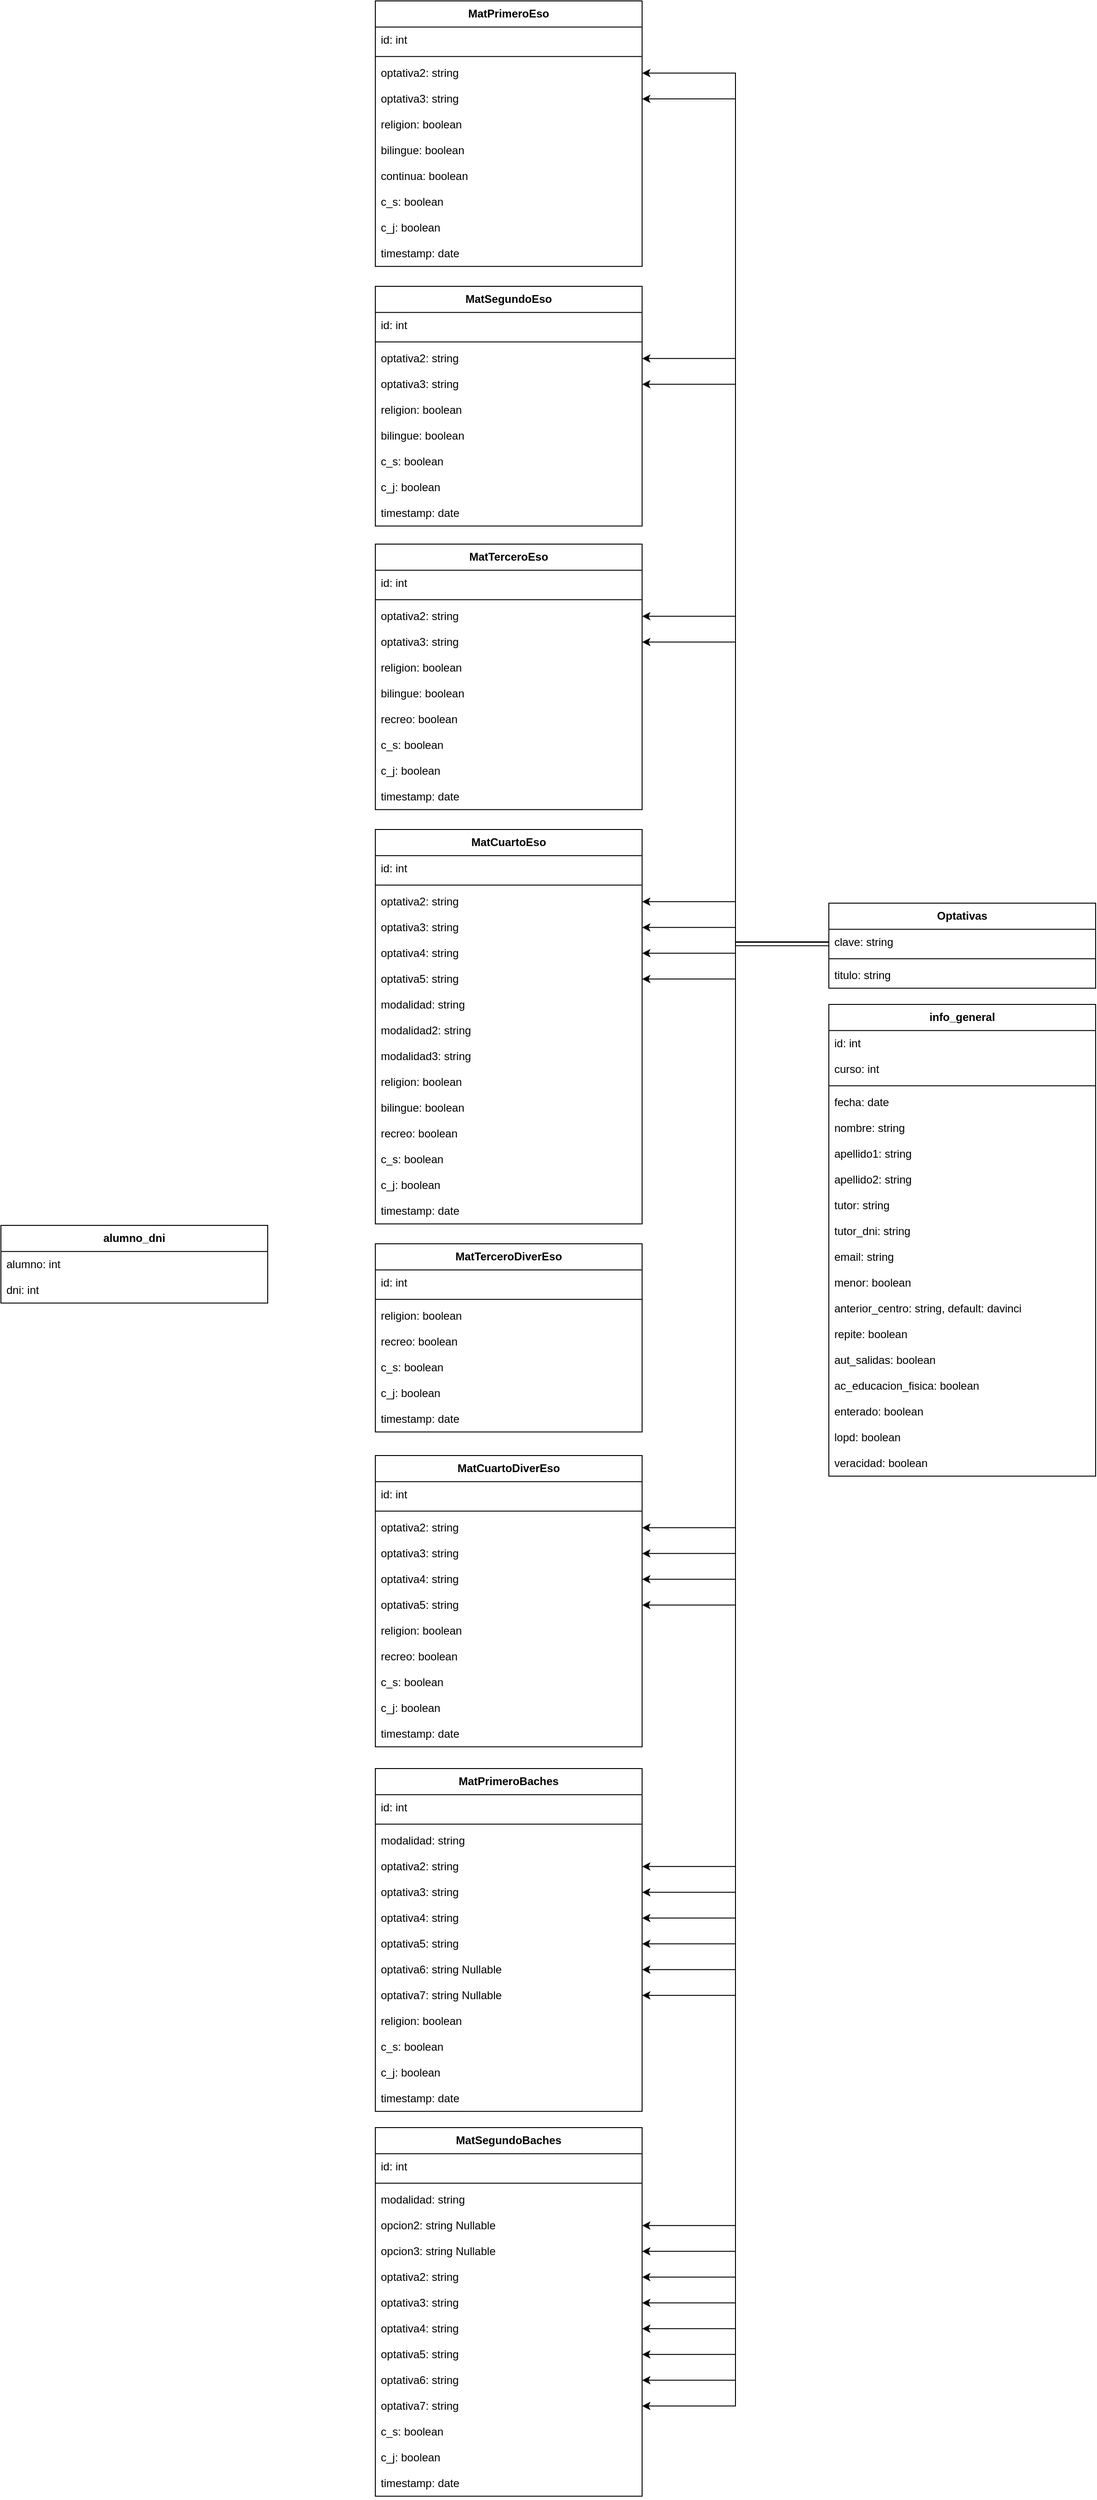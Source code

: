 <mxfile version="24.7.13">
  <diagram name="Página-1" id="L9Hy-lPy9pak_FFDsu_S">
    <mxGraphModel dx="2874" dy="2987" grid="1" gridSize="10" guides="1" tooltips="1" connect="1" arrows="1" fold="1" page="1" pageScale="1" pageWidth="1169" pageHeight="1654" math="0" shadow="0">
      <root>
        <mxCell id="0" />
        <mxCell id="1" parent="0" />
        <mxCell id="2" value="info_general" style="swimlane;fontStyle=1;align=center;verticalAlign=top;childLayout=stackLayout;horizontal=1;startSize=28.4;horizontalStack=0;resizeParent=1;resizeParentMax=0;resizeLast=0;collapsible=0;marginBottom=0;" parent="1" vertex="1">
          <mxGeometry x="660" y="-420" width="290" height="512.4" as="geometry" />
        </mxCell>
        <mxCell id="3" value="id: int" style="text;strokeColor=none;fillColor=none;align=left;verticalAlign=top;spacingLeft=4;spacingRight=4;overflow=hidden;rotatable=0;points=[[0,0.5],[1,0.5]];portConstraint=eastwest;" parent="2" vertex="1">
          <mxGeometry y="28.4" width="290" height="28" as="geometry" />
        </mxCell>
        <mxCell id="ihUTTsUJjHFT3oGh5B51-11" value="curso: int" style="text;strokeColor=none;fillColor=none;align=left;verticalAlign=top;spacingLeft=4;spacingRight=4;overflow=hidden;rotatable=0;points=[[0,0.5],[1,0.5]];portConstraint=eastwest;" parent="2" vertex="1">
          <mxGeometry y="56.4" width="290" height="28" as="geometry" />
        </mxCell>
        <mxCell id="6" style="line;strokeWidth=1;fillColor=none;align=left;verticalAlign=middle;spacingTop=-1;spacingLeft=3;spacingRight=3;rotatable=0;labelPosition=right;points=[];portConstraint=eastwest;strokeColor=inherit;" parent="2" vertex="1">
          <mxGeometry y="84.4" width="290" height="8" as="geometry" />
        </mxCell>
        <mxCell id="9g7cVZ0VHfX_j7mP5TAX-44" value="fecha: date" style="text;strokeColor=none;fillColor=none;align=left;verticalAlign=top;spacingLeft=4;spacingRight=4;overflow=hidden;rotatable=0;points=[[0,0.5],[1,0.5]];portConstraint=eastwest;" parent="2" vertex="1">
          <mxGeometry y="92.4" width="290" height="28" as="geometry" />
        </mxCell>
        <mxCell id="ihUTTsUJjHFT3oGh5B51-8" value="nombre: string" style="text;strokeColor=none;fillColor=none;align=left;verticalAlign=top;spacingLeft=4;spacingRight=4;overflow=hidden;rotatable=0;points=[[0,0.5],[1,0.5]];portConstraint=eastwest;" parent="2" vertex="1">
          <mxGeometry y="120.4" width="290" height="28" as="geometry" />
        </mxCell>
        <mxCell id="4" value="apellido1: string" style="text;strokeColor=none;fillColor=none;align=left;verticalAlign=top;spacingLeft=4;spacingRight=4;overflow=hidden;rotatable=0;points=[[0,0.5],[1,0.5]];portConstraint=eastwest;" parent="2" vertex="1">
          <mxGeometry y="148.4" width="290" height="28" as="geometry" />
        </mxCell>
        <mxCell id="ihUTTsUJjHFT3oGh5B51-9" value="apellido2: string" style="text;strokeColor=none;fillColor=none;align=left;verticalAlign=top;spacingLeft=4;spacingRight=4;overflow=hidden;rotatable=0;points=[[0,0.5],[1,0.5]];portConstraint=eastwest;" parent="2" vertex="1">
          <mxGeometry y="176.4" width="290" height="28" as="geometry" />
        </mxCell>
        <mxCell id="ihUTTsUJjHFT3oGh5B51-10" value="tutor: string" style="text;strokeColor=none;fillColor=none;align=left;verticalAlign=top;spacingLeft=4;spacingRight=4;overflow=hidden;rotatable=0;points=[[0,0.5],[1,0.5]];portConstraint=eastwest;" parent="2" vertex="1">
          <mxGeometry y="204.4" width="290" height="28" as="geometry" />
        </mxCell>
        <mxCell id="9g7cVZ0VHfX_j7mP5TAX-9" value="tutor_dni: string" style="text;strokeColor=none;fillColor=none;align=left;verticalAlign=top;spacingLeft=4;spacingRight=4;overflow=hidden;rotatable=0;points=[[0,0.5],[1,0.5]];portConstraint=eastwest;" parent="2" vertex="1">
          <mxGeometry y="232.4" width="290" height="28" as="geometry" />
        </mxCell>
        <mxCell id="5" value="email: string" style="text;strokeColor=none;fillColor=none;align=left;verticalAlign=top;spacingLeft=4;spacingRight=4;overflow=hidden;rotatable=0;points=[[0,0.5],[1,0.5]];portConstraint=eastwest;" parent="2" vertex="1">
          <mxGeometry y="260.4" width="290" height="28" as="geometry" />
        </mxCell>
        <mxCell id="ihUTTsUJjHFT3oGh5B51-25" value="menor: boolean" style="text;strokeColor=none;fillColor=none;align=left;verticalAlign=top;spacingLeft=4;spacingRight=4;overflow=hidden;rotatable=0;points=[[0,0.5],[1,0.5]];portConstraint=eastwest;" parent="2" vertex="1">
          <mxGeometry y="288.4" width="290" height="28" as="geometry" />
        </mxCell>
        <mxCell id="ihUTTsUJjHFT3oGh5B51-26" value="anterior_centro: string, default: davinci" style="text;strokeColor=none;fillColor=none;align=left;verticalAlign=top;spacingLeft=4;spacingRight=4;overflow=hidden;rotatable=0;points=[[0,0.5],[1,0.5]];portConstraint=eastwest;" parent="2" vertex="1">
          <mxGeometry y="316.4" width="290" height="28" as="geometry" />
        </mxCell>
        <mxCell id="ihUTTsUJjHFT3oGh5B51-28" value="repite: boolean" style="text;strokeColor=none;fillColor=none;align=left;verticalAlign=top;spacingLeft=4;spacingRight=4;overflow=hidden;rotatable=0;points=[[0,0.5],[1,0.5]];portConstraint=eastwest;" parent="2" vertex="1">
          <mxGeometry y="344.4" width="290" height="28" as="geometry" />
        </mxCell>
        <mxCell id="ihUTTsUJjHFT3oGh5B51-29" value="aut_salidas: boolean" style="text;strokeColor=none;fillColor=none;align=left;verticalAlign=top;spacingLeft=4;spacingRight=4;overflow=hidden;rotatable=0;points=[[0,0.5],[1,0.5]];portConstraint=eastwest;" parent="2" vertex="1">
          <mxGeometry y="372.4" width="290" height="28" as="geometry" />
        </mxCell>
        <mxCell id="ihUTTsUJjHFT3oGh5B51-31" value="ac_educacion_fisica: boolean" style="text;strokeColor=none;fillColor=none;align=left;verticalAlign=top;spacingLeft=4;spacingRight=4;overflow=hidden;rotatable=0;points=[[0,0.5],[1,0.5]];portConstraint=eastwest;" parent="2" vertex="1">
          <mxGeometry y="400.4" width="290" height="28" as="geometry" />
        </mxCell>
        <mxCell id="ihUTTsUJjHFT3oGh5B51-33" value="enterado: boolean" style="text;strokeColor=none;fillColor=none;align=left;verticalAlign=top;spacingLeft=4;spacingRight=4;overflow=hidden;rotatable=0;points=[[0,0.5],[1,0.5]];portConstraint=eastwest;" parent="2" vertex="1">
          <mxGeometry y="428.4" width="290" height="28" as="geometry" />
        </mxCell>
        <mxCell id="ihUTTsUJjHFT3oGh5B51-34" value="lopd: boolean" style="text;strokeColor=none;fillColor=none;align=left;verticalAlign=top;spacingLeft=4;spacingRight=4;overflow=hidden;rotatable=0;points=[[0,0.5],[1,0.5]];portConstraint=eastwest;" parent="2" vertex="1">
          <mxGeometry y="456.4" width="290" height="28" as="geometry" />
        </mxCell>
        <mxCell id="ihUTTsUJjHFT3oGh5B51-35" value="veracidad: boolean" style="text;strokeColor=none;fillColor=none;align=left;verticalAlign=top;spacingLeft=4;spacingRight=4;overflow=hidden;rotatable=0;points=[[0,0.5],[1,0.5]];portConstraint=eastwest;" parent="2" vertex="1">
          <mxGeometry y="484.4" width="290" height="28" as="geometry" />
        </mxCell>
        <mxCell id="9g7cVZ0VHfX_j7mP5TAX-10" value="alumno_dni" style="swimlane;fontStyle=1;align=center;verticalAlign=top;childLayout=stackLayout;horizontal=1;startSize=28.4;horizontalStack=0;resizeParent=1;resizeParentMax=0;resizeLast=0;collapsible=0;marginBottom=0;" parent="1" vertex="1">
          <mxGeometry x="-240" y="-180" width="290" height="84.4" as="geometry" />
        </mxCell>
        <mxCell id="9g7cVZ0VHfX_j7mP5TAX-11" value="alumno: int" style="text;strokeColor=none;fillColor=none;align=left;verticalAlign=top;spacingLeft=4;spacingRight=4;overflow=hidden;rotatable=0;points=[[0,0.5],[1,0.5]];portConstraint=eastwest;" parent="9g7cVZ0VHfX_j7mP5TAX-10" vertex="1">
          <mxGeometry y="28.4" width="290" height="28" as="geometry" />
        </mxCell>
        <mxCell id="9g7cVZ0VHfX_j7mP5TAX-19" value="dni: int" style="text;strokeColor=none;fillColor=none;align=left;verticalAlign=top;spacingLeft=4;spacingRight=4;overflow=hidden;rotatable=0;points=[[0,0.5],[1,0.5]];portConstraint=eastwest;" parent="9g7cVZ0VHfX_j7mP5TAX-10" vertex="1">
          <mxGeometry y="56.4" width="290" height="28" as="geometry" />
        </mxCell>
        <mxCell id="Xvr4eI9A8dv0GmNou7Lo-138" style="edgeStyle=orthogonalEdgeStyle;rounded=0;orthogonalLoop=1;jettySize=auto;html=1;exitX=0;exitY=0.5;exitDx=0;exitDy=0;" edge="1" parent="1" source="9g7cVZ0VHfX_j7mP5TAX-26" target="Xvr4eI9A8dv0GmNou7Lo-94">
          <mxGeometry relative="1" as="geometry" />
        </mxCell>
        <mxCell id="9g7cVZ0VHfX_j7mP5TAX-26" value="Optativas" style="swimlane;fontStyle=1;align=center;verticalAlign=top;childLayout=stackLayout;horizontal=1;startSize=28.4;horizontalStack=0;resizeParent=1;resizeParentMax=0;resizeLast=0;collapsible=0;marginBottom=0;" parent="1" vertex="1">
          <mxGeometry x="660" y="-530" width="290" height="92.4" as="geometry" />
        </mxCell>
        <mxCell id="9g7cVZ0VHfX_j7mP5TAX-28" value="clave: string" style="text;strokeColor=none;fillColor=none;align=left;verticalAlign=top;spacingLeft=4;spacingRight=4;overflow=hidden;rotatable=0;points=[[0,0.5],[1,0.5]];portConstraint=eastwest;" parent="9g7cVZ0VHfX_j7mP5TAX-26" vertex="1">
          <mxGeometry y="28.4" width="290" height="28" as="geometry" />
        </mxCell>
        <mxCell id="9g7cVZ0VHfX_j7mP5TAX-29" style="line;strokeWidth=1;fillColor=none;align=left;verticalAlign=middle;spacingTop=-1;spacingLeft=3;spacingRight=3;rotatable=0;labelPosition=right;points=[];portConstraint=eastwest;strokeColor=inherit;" parent="9g7cVZ0VHfX_j7mP5TAX-26" vertex="1">
          <mxGeometry y="56.4" width="290" height="8" as="geometry" />
        </mxCell>
        <mxCell id="9g7cVZ0VHfX_j7mP5TAX-34" value="titulo: string" style="text;strokeColor=none;fillColor=none;align=left;verticalAlign=top;spacingLeft=4;spacingRight=4;overflow=hidden;rotatable=0;points=[[0,0.5],[1,0.5]];portConstraint=eastwest;" parent="9g7cVZ0VHfX_j7mP5TAX-26" vertex="1">
          <mxGeometry y="64.4" width="290" height="28" as="geometry" />
        </mxCell>
        <mxCell id="Xvr4eI9A8dv0GmNou7Lo-105" value="" style="group" vertex="1" connectable="0" parent="1">
          <mxGeometry x="167" y="-1510" width="290" height="2710.4" as="geometry" />
        </mxCell>
        <mxCell id="ihUTTsUJjHFT3oGh5B51-47" value="MatPrimeroEso" style="swimlane;fontStyle=1;align=center;verticalAlign=top;childLayout=stackLayout;horizontal=1;startSize=28.4;horizontalStack=0;resizeParent=1;resizeParentMax=0;resizeLast=0;collapsible=0;marginBottom=0;" parent="Xvr4eI9A8dv0GmNou7Lo-105" vertex="1">
          <mxGeometry width="290" height="288.4" as="geometry" />
        </mxCell>
        <mxCell id="9g7cVZ0VHfX_j7mP5TAX-40" value="id: int" style="text;strokeColor=none;fillColor=none;align=left;verticalAlign=top;spacingLeft=4;spacingRight=4;overflow=hidden;rotatable=0;points=[[0,0.5],[1,0.5]];portConstraint=eastwest;" parent="ihUTTsUJjHFT3oGh5B51-47" vertex="1">
          <mxGeometry y="28.4" width="290" height="28" as="geometry" />
        </mxCell>
        <mxCell id="ihUTTsUJjHFT3oGh5B51-49" style="line;strokeWidth=1;fillColor=none;align=left;verticalAlign=middle;spacingTop=-1;spacingLeft=3;spacingRight=3;rotatable=0;labelPosition=right;points=[];portConstraint=eastwest;strokeColor=inherit;" parent="ihUTTsUJjHFT3oGh5B51-47" vertex="1">
          <mxGeometry y="56.4" width="290" height="8" as="geometry" />
        </mxCell>
        <mxCell id="ihUTTsUJjHFT3oGh5B51-50" value="optativa2: string&#xa;" style="text;strokeColor=none;fillColor=none;align=left;verticalAlign=top;spacingLeft=4;spacingRight=4;overflow=hidden;rotatable=0;points=[[0,0.5],[1,0.5]];portConstraint=eastwest;" parent="ihUTTsUJjHFT3oGh5B51-47" vertex="1">
          <mxGeometry y="64.4" width="290" height="28" as="geometry" />
        </mxCell>
        <mxCell id="9g7cVZ0VHfX_j7mP5TAX-56" value="optativa3: string&#xa;" style="text;strokeColor=none;fillColor=none;align=left;verticalAlign=top;spacingLeft=4;spacingRight=4;overflow=hidden;rotatable=0;points=[[0,0.5],[1,0.5]];portConstraint=eastwest;" parent="ihUTTsUJjHFT3oGh5B51-47" vertex="1">
          <mxGeometry y="92.4" width="290" height="28" as="geometry" />
        </mxCell>
        <mxCell id="ihUTTsUJjHFT3oGh5B51-53" value="religion: boolean" style="text;strokeColor=none;fillColor=none;align=left;verticalAlign=top;spacingLeft=4;spacingRight=4;overflow=hidden;rotatable=0;points=[[0,0.5],[1,0.5]];portConstraint=eastwest;" parent="ihUTTsUJjHFT3oGh5B51-47" vertex="1">
          <mxGeometry y="120.4" width="290" height="28" as="geometry" />
        </mxCell>
        <mxCell id="ihUTTsUJjHFT3oGh5B51-54" value="bilingue: boolean" style="text;strokeColor=none;fillColor=none;align=left;verticalAlign=top;spacingLeft=4;spacingRight=4;overflow=hidden;rotatable=0;points=[[0,0.5],[1,0.5]];portConstraint=eastwest;" parent="ihUTTsUJjHFT3oGh5B51-47" vertex="1">
          <mxGeometry y="148.4" width="290" height="28" as="geometry" />
        </mxCell>
        <mxCell id="ihUTTsUJjHFT3oGh5B51-55" value="continua: boolean" style="text;strokeColor=none;fillColor=none;align=left;verticalAlign=top;spacingLeft=4;spacingRight=4;overflow=hidden;rotatable=0;points=[[0,0.5],[1,0.5]];portConstraint=eastwest;" parent="ihUTTsUJjHFT3oGh5B51-47" vertex="1">
          <mxGeometry y="176.4" width="290" height="28" as="geometry" />
        </mxCell>
        <mxCell id="Xvr4eI9A8dv0GmNou7Lo-20" value="c_s: boolean" style="text;strokeColor=none;fillColor=none;align=left;verticalAlign=top;spacingLeft=4;spacingRight=4;overflow=hidden;rotatable=0;points=[[0,0.5],[1,0.5]];portConstraint=eastwest;" vertex="1" parent="ihUTTsUJjHFT3oGh5B51-47">
          <mxGeometry y="204.4" width="290" height="28" as="geometry" />
        </mxCell>
        <mxCell id="Xvr4eI9A8dv0GmNou7Lo-21" value="c_j: boolean" style="text;strokeColor=none;fillColor=none;align=left;verticalAlign=top;spacingLeft=4;spacingRight=4;overflow=hidden;rotatable=0;points=[[0,0.5],[1,0.5]];portConstraint=eastwest;" vertex="1" parent="ihUTTsUJjHFT3oGh5B51-47">
          <mxGeometry y="232.4" width="290" height="28" as="geometry" />
        </mxCell>
        <mxCell id="Xvr4eI9A8dv0GmNou7Lo-22" value="timestamp: date" style="text;strokeColor=none;fillColor=none;align=left;verticalAlign=top;spacingLeft=4;spacingRight=4;overflow=hidden;rotatable=0;points=[[0,0.5],[1,0.5]];portConstraint=eastwest;" vertex="1" parent="ihUTTsUJjHFT3oGh5B51-47">
          <mxGeometry y="260.4" width="290" height="28" as="geometry" />
        </mxCell>
        <mxCell id="9g7cVZ0VHfX_j7mP5TAX-46" value="MatSegundoEso" style="swimlane;fontStyle=1;align=center;verticalAlign=top;childLayout=stackLayout;horizontal=1;startSize=28.4;horizontalStack=0;resizeParent=1;resizeParentMax=0;resizeLast=0;collapsible=0;marginBottom=0;" parent="Xvr4eI9A8dv0GmNou7Lo-105" vertex="1">
          <mxGeometry y="310" width="290" height="260.4" as="geometry" />
        </mxCell>
        <mxCell id="Xvr4eI9A8dv0GmNou7Lo-9" value="id: int" style="text;strokeColor=none;fillColor=none;align=left;verticalAlign=top;spacingLeft=4;spacingRight=4;overflow=hidden;rotatable=0;points=[[0,0.5],[1,0.5]];portConstraint=eastwest;" vertex="1" parent="9g7cVZ0VHfX_j7mP5TAX-46">
          <mxGeometry y="28.4" width="290" height="28" as="geometry" />
        </mxCell>
        <mxCell id="9g7cVZ0VHfX_j7mP5TAX-48" style="line;strokeWidth=1;fillColor=none;align=left;verticalAlign=middle;spacingTop=-1;spacingLeft=3;spacingRight=3;rotatable=0;labelPosition=right;points=[];portConstraint=eastwest;strokeColor=inherit;" parent="9g7cVZ0VHfX_j7mP5TAX-46" vertex="1">
          <mxGeometry y="56.4" width="290" height="8" as="geometry" />
        </mxCell>
        <mxCell id="9g7cVZ0VHfX_j7mP5TAX-51" value="optativa2: string" style="text;strokeColor=none;fillColor=none;align=left;verticalAlign=top;spacingLeft=4;spacingRight=4;overflow=hidden;rotatable=0;points=[[0,0.5],[1,0.5]];portConstraint=eastwest;" parent="9g7cVZ0VHfX_j7mP5TAX-46" vertex="1">
          <mxGeometry y="64.4" width="290" height="28" as="geometry" />
        </mxCell>
        <mxCell id="9g7cVZ0VHfX_j7mP5TAX-50" value="optativa3: string" style="text;strokeColor=none;fillColor=none;align=left;verticalAlign=top;spacingLeft=4;spacingRight=4;overflow=hidden;rotatable=0;points=[[0,0.5],[1,0.5]];portConstraint=eastwest;" parent="9g7cVZ0VHfX_j7mP5TAX-46" vertex="1">
          <mxGeometry y="92.4" width="290" height="28" as="geometry" />
        </mxCell>
        <mxCell id="9g7cVZ0VHfX_j7mP5TAX-52" value="religion: boolean" style="text;strokeColor=none;fillColor=none;align=left;verticalAlign=top;spacingLeft=4;spacingRight=4;overflow=hidden;rotatable=0;points=[[0,0.5],[1,0.5]];portConstraint=eastwest;" parent="9g7cVZ0VHfX_j7mP5TAX-46" vertex="1">
          <mxGeometry y="120.4" width="290" height="28" as="geometry" />
        </mxCell>
        <mxCell id="9g7cVZ0VHfX_j7mP5TAX-53" value="bilingue: boolean" style="text;strokeColor=none;fillColor=none;align=left;verticalAlign=top;spacingLeft=4;spacingRight=4;overflow=hidden;rotatable=0;points=[[0,0.5],[1,0.5]];portConstraint=eastwest;" parent="9g7cVZ0VHfX_j7mP5TAX-46" vertex="1">
          <mxGeometry y="148.4" width="290" height="28" as="geometry" />
        </mxCell>
        <mxCell id="Xvr4eI9A8dv0GmNou7Lo-27" value="c_s: boolean" style="text;strokeColor=none;fillColor=none;align=left;verticalAlign=top;spacingLeft=4;spacingRight=4;overflow=hidden;rotatable=0;points=[[0,0.5],[1,0.5]];portConstraint=eastwest;" vertex="1" parent="9g7cVZ0VHfX_j7mP5TAX-46">
          <mxGeometry y="176.4" width="290" height="28" as="geometry" />
        </mxCell>
        <mxCell id="Xvr4eI9A8dv0GmNou7Lo-28" value="c_j: boolean" style="text;strokeColor=none;fillColor=none;align=left;verticalAlign=top;spacingLeft=4;spacingRight=4;overflow=hidden;rotatable=0;points=[[0,0.5],[1,0.5]];portConstraint=eastwest;" vertex="1" parent="9g7cVZ0VHfX_j7mP5TAX-46">
          <mxGeometry y="204.4" width="290" height="28" as="geometry" />
        </mxCell>
        <mxCell id="Xvr4eI9A8dv0GmNou7Lo-26" value="timestamp: date" style="text;strokeColor=none;fillColor=none;align=left;verticalAlign=top;spacingLeft=4;spacingRight=4;overflow=hidden;rotatable=0;points=[[0,0.5],[1,0.5]];portConstraint=eastwest;" vertex="1" parent="9g7cVZ0VHfX_j7mP5TAX-46">
          <mxGeometry y="232.4" width="290" height="28" as="geometry" />
        </mxCell>
        <mxCell id="9g7cVZ0VHfX_j7mP5TAX-62" value="MatTerceroEso" style="swimlane;fontStyle=1;align=center;verticalAlign=top;childLayout=stackLayout;horizontal=1;startSize=28.4;horizontalStack=0;resizeParent=1;resizeParentMax=0;resizeLast=0;collapsible=0;marginBottom=0;" parent="Xvr4eI9A8dv0GmNou7Lo-105" vertex="1">
          <mxGeometry y="590" width="290" height="288.4" as="geometry" />
        </mxCell>
        <mxCell id="Xvr4eI9A8dv0GmNou7Lo-10" value="id: int" style="text;strokeColor=none;fillColor=none;align=left;verticalAlign=top;spacingLeft=4;spacingRight=4;overflow=hidden;rotatable=0;points=[[0,0.5],[1,0.5]];portConstraint=eastwest;" vertex="1" parent="9g7cVZ0VHfX_j7mP5TAX-62">
          <mxGeometry y="28.4" width="290" height="28" as="geometry" />
        </mxCell>
        <mxCell id="9g7cVZ0VHfX_j7mP5TAX-64" style="line;strokeWidth=1;fillColor=none;align=left;verticalAlign=middle;spacingTop=-1;spacingLeft=3;spacingRight=3;rotatable=0;labelPosition=right;points=[];portConstraint=eastwest;strokeColor=inherit;" parent="9g7cVZ0VHfX_j7mP5TAX-62" vertex="1">
          <mxGeometry y="56.4" width="290" height="8" as="geometry" />
        </mxCell>
        <mxCell id="9g7cVZ0VHfX_j7mP5TAX-67" value="optativa2: string" style="text;strokeColor=none;fillColor=none;align=left;verticalAlign=top;spacingLeft=4;spacingRight=4;overflow=hidden;rotatable=0;points=[[0,0.5],[1,0.5]];portConstraint=eastwest;" parent="9g7cVZ0VHfX_j7mP5TAX-62" vertex="1">
          <mxGeometry y="64.4" width="290" height="28" as="geometry" />
        </mxCell>
        <mxCell id="9g7cVZ0VHfX_j7mP5TAX-68" value="optativa3: string" style="text;strokeColor=none;fillColor=none;align=left;verticalAlign=top;spacingLeft=4;spacingRight=4;overflow=hidden;rotatable=0;points=[[0,0.5],[1,0.5]];portConstraint=eastwest;" parent="9g7cVZ0VHfX_j7mP5TAX-62" vertex="1">
          <mxGeometry y="92.4" width="290" height="28" as="geometry" />
        </mxCell>
        <mxCell id="9g7cVZ0VHfX_j7mP5TAX-69" value="religion: boolean" style="text;strokeColor=none;fillColor=none;align=left;verticalAlign=top;spacingLeft=4;spacingRight=4;overflow=hidden;rotatable=0;points=[[0,0.5],[1,0.5]];portConstraint=eastwest;" parent="9g7cVZ0VHfX_j7mP5TAX-62" vertex="1">
          <mxGeometry y="120.4" width="290" height="28" as="geometry" />
        </mxCell>
        <mxCell id="9g7cVZ0VHfX_j7mP5TAX-70" value="bilingue: boolean" style="text;strokeColor=none;fillColor=none;align=left;verticalAlign=top;spacingLeft=4;spacingRight=4;overflow=hidden;rotatable=0;points=[[0,0.5],[1,0.5]];portConstraint=eastwest;" parent="9g7cVZ0VHfX_j7mP5TAX-62" vertex="1">
          <mxGeometry y="148.4" width="290" height="28" as="geometry" />
        </mxCell>
        <mxCell id="Xvr4eI9A8dv0GmNou7Lo-32" value="recreo: boolean" style="text;strokeColor=none;fillColor=none;align=left;verticalAlign=top;spacingLeft=4;spacingRight=4;overflow=hidden;rotatable=0;points=[[0,0.5],[1,0.5]];portConstraint=eastwest;" vertex="1" parent="9g7cVZ0VHfX_j7mP5TAX-62">
          <mxGeometry y="176.4" width="290" height="28" as="geometry" />
        </mxCell>
        <mxCell id="Xvr4eI9A8dv0GmNou7Lo-29" value="c_s: boolean" style="text;strokeColor=none;fillColor=none;align=left;verticalAlign=top;spacingLeft=4;spacingRight=4;overflow=hidden;rotatable=0;points=[[0,0.5],[1,0.5]];portConstraint=eastwest;" vertex="1" parent="9g7cVZ0VHfX_j7mP5TAX-62">
          <mxGeometry y="204.4" width="290" height="28" as="geometry" />
        </mxCell>
        <mxCell id="Xvr4eI9A8dv0GmNou7Lo-30" value="c_j: boolean" style="text;strokeColor=none;fillColor=none;align=left;verticalAlign=top;spacingLeft=4;spacingRight=4;overflow=hidden;rotatable=0;points=[[0,0.5],[1,0.5]];portConstraint=eastwest;" vertex="1" parent="9g7cVZ0VHfX_j7mP5TAX-62">
          <mxGeometry y="232.4" width="290" height="28" as="geometry" />
        </mxCell>
        <mxCell id="Xvr4eI9A8dv0GmNou7Lo-31" value="timestamp: date" style="text;strokeColor=none;fillColor=none;align=left;verticalAlign=top;spacingLeft=4;spacingRight=4;overflow=hidden;rotatable=0;points=[[0,0.5],[1,0.5]];portConstraint=eastwest;" vertex="1" parent="9g7cVZ0VHfX_j7mP5TAX-62">
          <mxGeometry y="260.4" width="290" height="28" as="geometry" />
        </mxCell>
        <mxCell id="Xvr4eI9A8dv0GmNou7Lo-33" value="MatCuartoEso" style="swimlane;fontStyle=1;align=center;verticalAlign=top;childLayout=stackLayout;horizontal=1;startSize=28.4;horizontalStack=0;resizeParent=1;resizeParentMax=0;resizeLast=0;collapsible=0;marginBottom=0;" vertex="1" parent="Xvr4eI9A8dv0GmNou7Lo-105">
          <mxGeometry y="900" width="290" height="428.4" as="geometry" />
        </mxCell>
        <mxCell id="Xvr4eI9A8dv0GmNou7Lo-34" value="id: int" style="text;strokeColor=none;fillColor=none;align=left;verticalAlign=top;spacingLeft=4;spacingRight=4;overflow=hidden;rotatable=0;points=[[0,0.5],[1,0.5]];portConstraint=eastwest;" vertex="1" parent="Xvr4eI9A8dv0GmNou7Lo-33">
          <mxGeometry y="28.4" width="290" height="28" as="geometry" />
        </mxCell>
        <mxCell id="Xvr4eI9A8dv0GmNou7Lo-35" style="line;strokeWidth=1;fillColor=none;align=left;verticalAlign=middle;spacingTop=-1;spacingLeft=3;spacingRight=3;rotatable=0;labelPosition=right;points=[];portConstraint=eastwest;strokeColor=inherit;" vertex="1" parent="Xvr4eI9A8dv0GmNou7Lo-33">
          <mxGeometry y="56.4" width="290" height="8" as="geometry" />
        </mxCell>
        <mxCell id="Xvr4eI9A8dv0GmNou7Lo-36" value="optativa2: string" style="text;strokeColor=none;fillColor=none;align=left;verticalAlign=top;spacingLeft=4;spacingRight=4;overflow=hidden;rotatable=0;points=[[0,0.5],[1,0.5]];portConstraint=eastwest;" vertex="1" parent="Xvr4eI9A8dv0GmNou7Lo-33">
          <mxGeometry y="64.4" width="290" height="28" as="geometry" />
        </mxCell>
        <mxCell id="Xvr4eI9A8dv0GmNou7Lo-37" value="optativa3: string" style="text;strokeColor=none;fillColor=none;align=left;verticalAlign=top;spacingLeft=4;spacingRight=4;overflow=hidden;rotatable=0;points=[[0,0.5],[1,0.5]];portConstraint=eastwest;" vertex="1" parent="Xvr4eI9A8dv0GmNou7Lo-33">
          <mxGeometry y="92.4" width="290" height="28" as="geometry" />
        </mxCell>
        <mxCell id="Xvr4eI9A8dv0GmNou7Lo-44" value="optativa4: string" style="text;strokeColor=none;fillColor=none;align=left;verticalAlign=top;spacingLeft=4;spacingRight=4;overflow=hidden;rotatable=0;points=[[0,0.5],[1,0.5]];portConstraint=eastwest;" vertex="1" parent="Xvr4eI9A8dv0GmNou7Lo-33">
          <mxGeometry y="120.4" width="290" height="28" as="geometry" />
        </mxCell>
        <mxCell id="Xvr4eI9A8dv0GmNou7Lo-45" value="optativa5: string" style="text;strokeColor=none;fillColor=none;align=left;verticalAlign=top;spacingLeft=4;spacingRight=4;overflow=hidden;rotatable=0;points=[[0,0.5],[1,0.5]];portConstraint=eastwest;" vertex="1" parent="Xvr4eI9A8dv0GmNou7Lo-33">
          <mxGeometry y="148.4" width="290" height="28" as="geometry" />
        </mxCell>
        <mxCell id="Xvr4eI9A8dv0GmNou7Lo-46" value="modalidad: string" style="text;strokeColor=none;fillColor=none;align=left;verticalAlign=top;spacingLeft=4;spacingRight=4;overflow=hidden;rotatable=0;points=[[0,0.5],[1,0.5]];portConstraint=eastwest;" vertex="1" parent="Xvr4eI9A8dv0GmNou7Lo-33">
          <mxGeometry y="176.4" width="290" height="28" as="geometry" />
        </mxCell>
        <mxCell id="Xvr4eI9A8dv0GmNou7Lo-47" value="modalidad2: string" style="text;strokeColor=none;fillColor=none;align=left;verticalAlign=top;spacingLeft=4;spacingRight=4;overflow=hidden;rotatable=0;points=[[0,0.5],[1,0.5]];portConstraint=eastwest;" vertex="1" parent="Xvr4eI9A8dv0GmNou7Lo-33">
          <mxGeometry y="204.4" width="290" height="28" as="geometry" />
        </mxCell>
        <mxCell id="Xvr4eI9A8dv0GmNou7Lo-48" value="modalidad3: string" style="text;strokeColor=none;fillColor=none;align=left;verticalAlign=top;spacingLeft=4;spacingRight=4;overflow=hidden;rotatable=0;points=[[0,0.5],[1,0.5]];portConstraint=eastwest;" vertex="1" parent="Xvr4eI9A8dv0GmNou7Lo-33">
          <mxGeometry y="232.4" width="290" height="28" as="geometry" />
        </mxCell>
        <mxCell id="Xvr4eI9A8dv0GmNou7Lo-38" value="religion: boolean" style="text;strokeColor=none;fillColor=none;align=left;verticalAlign=top;spacingLeft=4;spacingRight=4;overflow=hidden;rotatable=0;points=[[0,0.5],[1,0.5]];portConstraint=eastwest;" vertex="1" parent="Xvr4eI9A8dv0GmNou7Lo-33">
          <mxGeometry y="260.4" width="290" height="28" as="geometry" />
        </mxCell>
        <mxCell id="Xvr4eI9A8dv0GmNou7Lo-39" value="bilingue: boolean" style="text;strokeColor=none;fillColor=none;align=left;verticalAlign=top;spacingLeft=4;spacingRight=4;overflow=hidden;rotatable=0;points=[[0,0.5],[1,0.5]];portConstraint=eastwest;" vertex="1" parent="Xvr4eI9A8dv0GmNou7Lo-33">
          <mxGeometry y="288.4" width="290" height="28" as="geometry" />
        </mxCell>
        <mxCell id="Xvr4eI9A8dv0GmNou7Lo-40" value="recreo: boolean" style="text;strokeColor=none;fillColor=none;align=left;verticalAlign=top;spacingLeft=4;spacingRight=4;overflow=hidden;rotatable=0;points=[[0,0.5],[1,0.5]];portConstraint=eastwest;" vertex="1" parent="Xvr4eI9A8dv0GmNou7Lo-33">
          <mxGeometry y="316.4" width="290" height="28" as="geometry" />
        </mxCell>
        <mxCell id="Xvr4eI9A8dv0GmNou7Lo-41" value="c_s: boolean" style="text;strokeColor=none;fillColor=none;align=left;verticalAlign=top;spacingLeft=4;spacingRight=4;overflow=hidden;rotatable=0;points=[[0,0.5],[1,0.5]];portConstraint=eastwest;" vertex="1" parent="Xvr4eI9A8dv0GmNou7Lo-33">
          <mxGeometry y="344.4" width="290" height="28" as="geometry" />
        </mxCell>
        <mxCell id="Xvr4eI9A8dv0GmNou7Lo-42" value="c_j: boolean" style="text;strokeColor=none;fillColor=none;align=left;verticalAlign=top;spacingLeft=4;spacingRight=4;overflow=hidden;rotatable=0;points=[[0,0.5],[1,0.5]];portConstraint=eastwest;" vertex="1" parent="Xvr4eI9A8dv0GmNou7Lo-33">
          <mxGeometry y="372.4" width="290" height="28" as="geometry" />
        </mxCell>
        <mxCell id="Xvr4eI9A8dv0GmNou7Lo-43" value="timestamp: date" style="text;strokeColor=none;fillColor=none;align=left;verticalAlign=top;spacingLeft=4;spacingRight=4;overflow=hidden;rotatable=0;points=[[0,0.5],[1,0.5]];portConstraint=eastwest;" vertex="1" parent="Xvr4eI9A8dv0GmNou7Lo-33">
          <mxGeometry y="400.4" width="290" height="28" as="geometry" />
        </mxCell>
        <mxCell id="Xvr4eI9A8dv0GmNou7Lo-49" value="MatTerceroDiverEso" style="swimlane;fontStyle=1;align=center;verticalAlign=top;childLayout=stackLayout;horizontal=1;startSize=28.4;horizontalStack=0;resizeParent=1;resizeParentMax=0;resizeLast=0;collapsible=0;marginBottom=0;" vertex="1" parent="Xvr4eI9A8dv0GmNou7Lo-105">
          <mxGeometry y="1350" width="290" height="204.4" as="geometry" />
        </mxCell>
        <mxCell id="Xvr4eI9A8dv0GmNou7Lo-50" value="id: int" style="text;strokeColor=none;fillColor=none;align=left;verticalAlign=top;spacingLeft=4;spacingRight=4;overflow=hidden;rotatable=0;points=[[0,0.5],[1,0.5]];portConstraint=eastwest;" vertex="1" parent="Xvr4eI9A8dv0GmNou7Lo-49">
          <mxGeometry y="28.4" width="290" height="28" as="geometry" />
        </mxCell>
        <mxCell id="Xvr4eI9A8dv0GmNou7Lo-51" style="line;strokeWidth=1;fillColor=none;align=left;verticalAlign=middle;spacingTop=-1;spacingLeft=3;spacingRight=3;rotatable=0;labelPosition=right;points=[];portConstraint=eastwest;strokeColor=inherit;" vertex="1" parent="Xvr4eI9A8dv0GmNou7Lo-49">
          <mxGeometry y="56.4" width="290" height="8" as="geometry" />
        </mxCell>
        <mxCell id="Xvr4eI9A8dv0GmNou7Lo-54" value="religion: boolean" style="text;strokeColor=none;fillColor=none;align=left;verticalAlign=top;spacingLeft=4;spacingRight=4;overflow=hidden;rotatable=0;points=[[0,0.5],[1,0.5]];portConstraint=eastwest;" vertex="1" parent="Xvr4eI9A8dv0GmNou7Lo-49">
          <mxGeometry y="64.4" width="290" height="28" as="geometry" />
        </mxCell>
        <mxCell id="Xvr4eI9A8dv0GmNou7Lo-56" value="recreo: boolean" style="text;strokeColor=none;fillColor=none;align=left;verticalAlign=top;spacingLeft=4;spacingRight=4;overflow=hidden;rotatable=0;points=[[0,0.5],[1,0.5]];portConstraint=eastwest;" vertex="1" parent="Xvr4eI9A8dv0GmNou7Lo-49">
          <mxGeometry y="92.4" width="290" height="28" as="geometry" />
        </mxCell>
        <mxCell id="Xvr4eI9A8dv0GmNou7Lo-57" value="c_s: boolean" style="text;strokeColor=none;fillColor=none;align=left;verticalAlign=top;spacingLeft=4;spacingRight=4;overflow=hidden;rotatable=0;points=[[0,0.5],[1,0.5]];portConstraint=eastwest;" vertex="1" parent="Xvr4eI9A8dv0GmNou7Lo-49">
          <mxGeometry y="120.4" width="290" height="28" as="geometry" />
        </mxCell>
        <mxCell id="Xvr4eI9A8dv0GmNou7Lo-58" value="c_j: boolean" style="text;strokeColor=none;fillColor=none;align=left;verticalAlign=top;spacingLeft=4;spacingRight=4;overflow=hidden;rotatable=0;points=[[0,0.5],[1,0.5]];portConstraint=eastwest;" vertex="1" parent="Xvr4eI9A8dv0GmNou7Lo-49">
          <mxGeometry y="148.4" width="290" height="28" as="geometry" />
        </mxCell>
        <mxCell id="Xvr4eI9A8dv0GmNou7Lo-59" value="timestamp: date" style="text;strokeColor=none;fillColor=none;align=left;verticalAlign=top;spacingLeft=4;spacingRight=4;overflow=hidden;rotatable=0;points=[[0,0.5],[1,0.5]];portConstraint=eastwest;" vertex="1" parent="Xvr4eI9A8dv0GmNou7Lo-49">
          <mxGeometry y="176.4" width="290" height="28" as="geometry" />
        </mxCell>
        <mxCell id="Xvr4eI9A8dv0GmNou7Lo-60" value="MatCuartoDiverEso" style="swimlane;fontStyle=1;align=center;verticalAlign=top;childLayout=stackLayout;horizontal=1;startSize=28.4;horizontalStack=0;resizeParent=1;resizeParentMax=0;resizeLast=0;collapsible=0;marginBottom=0;" vertex="1" parent="Xvr4eI9A8dv0GmNou7Lo-105">
          <mxGeometry y="1580" width="290" height="316.4" as="geometry" />
        </mxCell>
        <mxCell id="Xvr4eI9A8dv0GmNou7Lo-61" value="id: int" style="text;strokeColor=none;fillColor=none;align=left;verticalAlign=top;spacingLeft=4;spacingRight=4;overflow=hidden;rotatable=0;points=[[0,0.5],[1,0.5]];portConstraint=eastwest;" vertex="1" parent="Xvr4eI9A8dv0GmNou7Lo-60">
          <mxGeometry y="28.4" width="290" height="28" as="geometry" />
        </mxCell>
        <mxCell id="Xvr4eI9A8dv0GmNou7Lo-62" style="line;strokeWidth=1;fillColor=none;align=left;verticalAlign=middle;spacingTop=-1;spacingLeft=3;spacingRight=3;rotatable=0;labelPosition=right;points=[];portConstraint=eastwest;strokeColor=inherit;" vertex="1" parent="Xvr4eI9A8dv0GmNou7Lo-60">
          <mxGeometry y="56.4" width="290" height="8" as="geometry" />
        </mxCell>
        <mxCell id="Xvr4eI9A8dv0GmNou7Lo-68" value="optativa2: string" style="text;strokeColor=none;fillColor=none;align=left;verticalAlign=top;spacingLeft=4;spacingRight=4;overflow=hidden;rotatable=0;points=[[0,0.5],[1,0.5]];portConstraint=eastwest;" vertex="1" parent="Xvr4eI9A8dv0GmNou7Lo-60">
          <mxGeometry y="64.4" width="290" height="28" as="geometry" />
        </mxCell>
        <mxCell id="Xvr4eI9A8dv0GmNou7Lo-69" value="optativa3: string" style="text;strokeColor=none;fillColor=none;align=left;verticalAlign=top;spacingLeft=4;spacingRight=4;overflow=hidden;rotatable=0;points=[[0,0.5],[1,0.5]];portConstraint=eastwest;" vertex="1" parent="Xvr4eI9A8dv0GmNou7Lo-60">
          <mxGeometry y="92.4" width="290" height="28" as="geometry" />
        </mxCell>
        <mxCell id="Xvr4eI9A8dv0GmNou7Lo-70" value="optativa4: string" style="text;strokeColor=none;fillColor=none;align=left;verticalAlign=top;spacingLeft=4;spacingRight=4;overflow=hidden;rotatable=0;points=[[0,0.5],[1,0.5]];portConstraint=eastwest;" vertex="1" parent="Xvr4eI9A8dv0GmNou7Lo-60">
          <mxGeometry y="120.4" width="290" height="28" as="geometry" />
        </mxCell>
        <mxCell id="Xvr4eI9A8dv0GmNou7Lo-71" value="optativa5: string" style="text;strokeColor=none;fillColor=none;align=left;verticalAlign=top;spacingLeft=4;spacingRight=4;overflow=hidden;rotatable=0;points=[[0,0.5],[1,0.5]];portConstraint=eastwest;" vertex="1" parent="Xvr4eI9A8dv0GmNou7Lo-60">
          <mxGeometry y="148.4" width="290" height="28" as="geometry" />
        </mxCell>
        <mxCell id="Xvr4eI9A8dv0GmNou7Lo-63" value="religion: boolean" style="text;strokeColor=none;fillColor=none;align=left;verticalAlign=top;spacingLeft=4;spacingRight=4;overflow=hidden;rotatable=0;points=[[0,0.5],[1,0.5]];portConstraint=eastwest;" vertex="1" parent="Xvr4eI9A8dv0GmNou7Lo-60">
          <mxGeometry y="176.4" width="290" height="28" as="geometry" />
        </mxCell>
        <mxCell id="Xvr4eI9A8dv0GmNou7Lo-64" value="recreo: boolean" style="text;strokeColor=none;fillColor=none;align=left;verticalAlign=top;spacingLeft=4;spacingRight=4;overflow=hidden;rotatable=0;points=[[0,0.5],[1,0.5]];portConstraint=eastwest;" vertex="1" parent="Xvr4eI9A8dv0GmNou7Lo-60">
          <mxGeometry y="204.4" width="290" height="28" as="geometry" />
        </mxCell>
        <mxCell id="Xvr4eI9A8dv0GmNou7Lo-65" value="c_s: boolean" style="text;strokeColor=none;fillColor=none;align=left;verticalAlign=top;spacingLeft=4;spacingRight=4;overflow=hidden;rotatable=0;points=[[0,0.5],[1,0.5]];portConstraint=eastwest;" vertex="1" parent="Xvr4eI9A8dv0GmNou7Lo-60">
          <mxGeometry y="232.4" width="290" height="28" as="geometry" />
        </mxCell>
        <mxCell id="Xvr4eI9A8dv0GmNou7Lo-66" value="c_j: boolean" style="text;strokeColor=none;fillColor=none;align=left;verticalAlign=top;spacingLeft=4;spacingRight=4;overflow=hidden;rotatable=0;points=[[0,0.5],[1,0.5]];portConstraint=eastwest;" vertex="1" parent="Xvr4eI9A8dv0GmNou7Lo-60">
          <mxGeometry y="260.4" width="290" height="28" as="geometry" />
        </mxCell>
        <mxCell id="Xvr4eI9A8dv0GmNou7Lo-67" value="timestamp: date" style="text;strokeColor=none;fillColor=none;align=left;verticalAlign=top;spacingLeft=4;spacingRight=4;overflow=hidden;rotatable=0;points=[[0,0.5],[1,0.5]];portConstraint=eastwest;" vertex="1" parent="Xvr4eI9A8dv0GmNou7Lo-60">
          <mxGeometry y="288.4" width="290" height="28" as="geometry" />
        </mxCell>
        <mxCell id="Xvr4eI9A8dv0GmNou7Lo-72" value="MatPrimeroBaches" style="swimlane;fontStyle=1;align=center;verticalAlign=top;childLayout=stackLayout;horizontal=1;startSize=28.4;horizontalStack=0;resizeParent=1;resizeParentMax=0;resizeLast=0;collapsible=0;marginBottom=0;" vertex="1" parent="Xvr4eI9A8dv0GmNou7Lo-105">
          <mxGeometry y="1920" width="290" height="372.4" as="geometry" />
        </mxCell>
        <mxCell id="Xvr4eI9A8dv0GmNou7Lo-73" value="id: int" style="text;strokeColor=none;fillColor=none;align=left;verticalAlign=top;spacingLeft=4;spacingRight=4;overflow=hidden;rotatable=0;points=[[0,0.5],[1,0.5]];portConstraint=eastwest;" vertex="1" parent="Xvr4eI9A8dv0GmNou7Lo-72">
          <mxGeometry y="28.4" width="290" height="28" as="geometry" />
        </mxCell>
        <mxCell id="Xvr4eI9A8dv0GmNou7Lo-74" style="line;strokeWidth=1;fillColor=none;align=left;verticalAlign=middle;spacingTop=-1;spacingLeft=3;spacingRight=3;rotatable=0;labelPosition=right;points=[];portConstraint=eastwest;strokeColor=inherit;" vertex="1" parent="Xvr4eI9A8dv0GmNou7Lo-72">
          <mxGeometry y="56.4" width="290" height="8" as="geometry" />
        </mxCell>
        <mxCell id="Xvr4eI9A8dv0GmNou7Lo-84" value="modalidad: string" style="text;strokeColor=none;fillColor=none;align=left;verticalAlign=top;spacingLeft=4;spacingRight=4;overflow=hidden;rotatable=0;points=[[0,0.5],[1,0.5]];portConstraint=eastwest;" vertex="1" parent="Xvr4eI9A8dv0GmNou7Lo-72">
          <mxGeometry y="64.4" width="290" height="28" as="geometry" />
        </mxCell>
        <mxCell id="Xvr4eI9A8dv0GmNou7Lo-75" value="optativa2: string" style="text;strokeColor=none;fillColor=none;align=left;verticalAlign=top;spacingLeft=4;spacingRight=4;overflow=hidden;rotatable=0;points=[[0,0.5],[1,0.5]];portConstraint=eastwest;" vertex="1" parent="Xvr4eI9A8dv0GmNou7Lo-72">
          <mxGeometry y="92.4" width="290" height="28" as="geometry" />
        </mxCell>
        <mxCell id="Xvr4eI9A8dv0GmNou7Lo-76" value="optativa3: string" style="text;strokeColor=none;fillColor=none;align=left;verticalAlign=top;spacingLeft=4;spacingRight=4;overflow=hidden;rotatable=0;points=[[0,0.5],[1,0.5]];portConstraint=eastwest;" vertex="1" parent="Xvr4eI9A8dv0GmNou7Lo-72">
          <mxGeometry y="120.4" width="290" height="28" as="geometry" />
        </mxCell>
        <mxCell id="Xvr4eI9A8dv0GmNou7Lo-77" value="optativa4: string" style="text;strokeColor=none;fillColor=none;align=left;verticalAlign=top;spacingLeft=4;spacingRight=4;overflow=hidden;rotatable=0;points=[[0,0.5],[1,0.5]];portConstraint=eastwest;" vertex="1" parent="Xvr4eI9A8dv0GmNou7Lo-72">
          <mxGeometry y="148.4" width="290" height="28" as="geometry" />
        </mxCell>
        <mxCell id="Xvr4eI9A8dv0GmNou7Lo-78" value="optativa5: string" style="text;strokeColor=none;fillColor=none;align=left;verticalAlign=top;spacingLeft=4;spacingRight=4;overflow=hidden;rotatable=0;points=[[0,0.5],[1,0.5]];portConstraint=eastwest;" vertex="1" parent="Xvr4eI9A8dv0GmNou7Lo-72">
          <mxGeometry y="176.4" width="290" height="28" as="geometry" />
        </mxCell>
        <mxCell id="Xvr4eI9A8dv0GmNou7Lo-86" value="optativa6: string Nullable" style="text;strokeColor=none;fillColor=none;align=left;verticalAlign=top;spacingLeft=4;spacingRight=4;overflow=hidden;rotatable=0;points=[[0,0.5],[1,0.5]];portConstraint=eastwest;" vertex="1" parent="Xvr4eI9A8dv0GmNou7Lo-72">
          <mxGeometry y="204.4" width="290" height="28" as="geometry" />
        </mxCell>
        <mxCell id="Xvr4eI9A8dv0GmNou7Lo-87" value="optativa7: string Nullable" style="text;strokeColor=none;fillColor=none;align=left;verticalAlign=top;spacingLeft=4;spacingRight=4;overflow=hidden;rotatable=0;points=[[0,0.5],[1,0.5]];portConstraint=eastwest;" vertex="1" parent="Xvr4eI9A8dv0GmNou7Lo-72">
          <mxGeometry y="232.4" width="290" height="28" as="geometry" />
        </mxCell>
        <mxCell id="Xvr4eI9A8dv0GmNou7Lo-79" value="religion: boolean" style="text;strokeColor=none;fillColor=none;align=left;verticalAlign=top;spacingLeft=4;spacingRight=4;overflow=hidden;rotatable=0;points=[[0,0.5],[1,0.5]];portConstraint=eastwest;" vertex="1" parent="Xvr4eI9A8dv0GmNou7Lo-72">
          <mxGeometry y="260.4" width="290" height="28" as="geometry" />
        </mxCell>
        <mxCell id="Xvr4eI9A8dv0GmNou7Lo-81" value="c_s: boolean" style="text;strokeColor=none;fillColor=none;align=left;verticalAlign=top;spacingLeft=4;spacingRight=4;overflow=hidden;rotatable=0;points=[[0,0.5],[1,0.5]];portConstraint=eastwest;" vertex="1" parent="Xvr4eI9A8dv0GmNou7Lo-72">
          <mxGeometry y="288.4" width="290" height="28" as="geometry" />
        </mxCell>
        <mxCell id="Xvr4eI9A8dv0GmNou7Lo-82" value="c_j: boolean" style="text;strokeColor=none;fillColor=none;align=left;verticalAlign=top;spacingLeft=4;spacingRight=4;overflow=hidden;rotatable=0;points=[[0,0.5],[1,0.5]];portConstraint=eastwest;" vertex="1" parent="Xvr4eI9A8dv0GmNou7Lo-72">
          <mxGeometry y="316.4" width="290" height="28" as="geometry" />
        </mxCell>
        <mxCell id="Xvr4eI9A8dv0GmNou7Lo-83" value="timestamp: date" style="text;strokeColor=none;fillColor=none;align=left;verticalAlign=top;spacingLeft=4;spacingRight=4;overflow=hidden;rotatable=0;points=[[0,0.5],[1,0.5]];portConstraint=eastwest;" vertex="1" parent="Xvr4eI9A8dv0GmNou7Lo-72">
          <mxGeometry y="344.4" width="290" height="28" as="geometry" />
        </mxCell>
        <mxCell id="Xvr4eI9A8dv0GmNou7Lo-88" value="MatSegundoBaches" style="swimlane;fontStyle=1;align=center;verticalAlign=top;childLayout=stackLayout;horizontal=1;startSize=28.4;horizontalStack=0;resizeParent=1;resizeParentMax=0;resizeLast=0;collapsible=0;marginBottom=0;" vertex="1" parent="Xvr4eI9A8dv0GmNou7Lo-105">
          <mxGeometry y="2310" width="290" height="400.4" as="geometry" />
        </mxCell>
        <mxCell id="Xvr4eI9A8dv0GmNou7Lo-89" value="id: int" style="text;strokeColor=none;fillColor=none;align=left;verticalAlign=top;spacingLeft=4;spacingRight=4;overflow=hidden;rotatable=0;points=[[0,0.5],[1,0.5]];portConstraint=eastwest;" vertex="1" parent="Xvr4eI9A8dv0GmNou7Lo-88">
          <mxGeometry y="28.4" width="290" height="28" as="geometry" />
        </mxCell>
        <mxCell id="Xvr4eI9A8dv0GmNou7Lo-90" style="line;strokeWidth=1;fillColor=none;align=left;verticalAlign=middle;spacingTop=-1;spacingLeft=3;spacingRight=3;rotatable=0;labelPosition=right;points=[];portConstraint=eastwest;strokeColor=inherit;" vertex="1" parent="Xvr4eI9A8dv0GmNou7Lo-88">
          <mxGeometry y="56.4" width="290" height="8" as="geometry" />
        </mxCell>
        <mxCell id="Xvr4eI9A8dv0GmNou7Lo-91" value="modalidad: string" style="text;strokeColor=none;fillColor=none;align=left;verticalAlign=top;spacingLeft=4;spacingRight=4;overflow=hidden;rotatable=0;points=[[0,0.5],[1,0.5]];portConstraint=eastwest;" vertex="1" parent="Xvr4eI9A8dv0GmNou7Lo-88">
          <mxGeometry y="64.4" width="290" height="28" as="geometry" />
        </mxCell>
        <mxCell id="Xvr4eI9A8dv0GmNou7Lo-104" value="opcion2: string Nullable" style="text;strokeColor=none;fillColor=none;align=left;verticalAlign=top;spacingLeft=4;spacingRight=4;overflow=hidden;rotatable=0;points=[[0,0.5],[1,0.5]];portConstraint=eastwest;" vertex="1" parent="Xvr4eI9A8dv0GmNou7Lo-88">
          <mxGeometry y="92.4" width="290" height="28" as="geometry" />
        </mxCell>
        <mxCell id="Xvr4eI9A8dv0GmNou7Lo-103" value="opcion3: string Nullable" style="text;strokeColor=none;fillColor=none;align=left;verticalAlign=top;spacingLeft=4;spacingRight=4;overflow=hidden;rotatable=0;points=[[0,0.5],[1,0.5]];portConstraint=eastwest;" vertex="1" parent="Xvr4eI9A8dv0GmNou7Lo-88">
          <mxGeometry y="120.4" width="290" height="28" as="geometry" />
        </mxCell>
        <mxCell id="Xvr4eI9A8dv0GmNou7Lo-92" value="optativa2: string" style="text;strokeColor=none;fillColor=none;align=left;verticalAlign=top;spacingLeft=4;spacingRight=4;overflow=hidden;rotatable=0;points=[[0,0.5],[1,0.5]];portConstraint=eastwest;" vertex="1" parent="Xvr4eI9A8dv0GmNou7Lo-88">
          <mxGeometry y="148.4" width="290" height="28" as="geometry" />
        </mxCell>
        <mxCell id="Xvr4eI9A8dv0GmNou7Lo-93" value="optativa3: string" style="text;strokeColor=none;fillColor=none;align=left;verticalAlign=top;spacingLeft=4;spacingRight=4;overflow=hidden;rotatable=0;points=[[0,0.5],[1,0.5]];portConstraint=eastwest;" vertex="1" parent="Xvr4eI9A8dv0GmNou7Lo-88">
          <mxGeometry y="176.4" width="290" height="28" as="geometry" />
        </mxCell>
        <mxCell id="Xvr4eI9A8dv0GmNou7Lo-94" value="optativa4: string" style="text;strokeColor=none;fillColor=none;align=left;verticalAlign=top;spacingLeft=4;spacingRight=4;overflow=hidden;rotatable=0;points=[[0,0.5],[1,0.5]];portConstraint=eastwest;" vertex="1" parent="Xvr4eI9A8dv0GmNou7Lo-88">
          <mxGeometry y="204.4" width="290" height="28" as="geometry" />
        </mxCell>
        <mxCell id="Xvr4eI9A8dv0GmNou7Lo-95" value="optativa5: string" style="text;strokeColor=none;fillColor=none;align=left;verticalAlign=top;spacingLeft=4;spacingRight=4;overflow=hidden;rotatable=0;points=[[0,0.5],[1,0.5]];portConstraint=eastwest;" vertex="1" parent="Xvr4eI9A8dv0GmNou7Lo-88">
          <mxGeometry y="232.4" width="290" height="28" as="geometry" />
        </mxCell>
        <mxCell id="Xvr4eI9A8dv0GmNou7Lo-96" value="optativa6: string" style="text;strokeColor=none;fillColor=none;align=left;verticalAlign=top;spacingLeft=4;spacingRight=4;overflow=hidden;rotatable=0;points=[[0,0.5],[1,0.5]];portConstraint=eastwest;" vertex="1" parent="Xvr4eI9A8dv0GmNou7Lo-88">
          <mxGeometry y="260.4" width="290" height="28" as="geometry" />
        </mxCell>
        <mxCell id="Xvr4eI9A8dv0GmNou7Lo-97" value="optativa7: string" style="text;strokeColor=none;fillColor=none;align=left;verticalAlign=top;spacingLeft=4;spacingRight=4;overflow=hidden;rotatable=0;points=[[0,0.5],[1,0.5]];portConstraint=eastwest;" vertex="1" parent="Xvr4eI9A8dv0GmNou7Lo-88">
          <mxGeometry y="288.4" width="290" height="28" as="geometry" />
        </mxCell>
        <mxCell id="Xvr4eI9A8dv0GmNou7Lo-100" value="c_s: boolean" style="text;strokeColor=none;fillColor=none;align=left;verticalAlign=top;spacingLeft=4;spacingRight=4;overflow=hidden;rotatable=0;points=[[0,0.5],[1,0.5]];portConstraint=eastwest;" vertex="1" parent="Xvr4eI9A8dv0GmNou7Lo-88">
          <mxGeometry y="316.4" width="290" height="28" as="geometry" />
        </mxCell>
        <mxCell id="Xvr4eI9A8dv0GmNou7Lo-101" value="c_j: boolean" style="text;strokeColor=none;fillColor=none;align=left;verticalAlign=top;spacingLeft=4;spacingRight=4;overflow=hidden;rotatable=0;points=[[0,0.5],[1,0.5]];portConstraint=eastwest;" vertex="1" parent="Xvr4eI9A8dv0GmNou7Lo-88">
          <mxGeometry y="344.4" width="290" height="28" as="geometry" />
        </mxCell>
        <mxCell id="Xvr4eI9A8dv0GmNou7Lo-102" value="timestamp: date" style="text;strokeColor=none;fillColor=none;align=left;verticalAlign=top;spacingLeft=4;spacingRight=4;overflow=hidden;rotatable=0;points=[[0,0.5],[1,0.5]];portConstraint=eastwest;" vertex="1" parent="Xvr4eI9A8dv0GmNou7Lo-88">
          <mxGeometry y="372.4" width="290" height="28" as="geometry" />
        </mxCell>
        <mxCell id="Xvr4eI9A8dv0GmNou7Lo-107" style="edgeStyle=orthogonalEdgeStyle;rounded=0;orthogonalLoop=1;jettySize=auto;html=1;exitX=0;exitY=0.5;exitDx=0;exitDy=0;" edge="1" parent="1" source="9g7cVZ0VHfX_j7mP5TAX-28" target="Xvr4eI9A8dv0GmNou7Lo-45">
          <mxGeometry relative="1" as="geometry" />
        </mxCell>
        <mxCell id="Xvr4eI9A8dv0GmNou7Lo-108" style="edgeStyle=orthogonalEdgeStyle;rounded=0;orthogonalLoop=1;jettySize=auto;html=1;exitX=0;exitY=0.5;exitDx=0;exitDy=0;" edge="1" parent="1" source="9g7cVZ0VHfX_j7mP5TAX-28" target="Xvr4eI9A8dv0GmNou7Lo-44">
          <mxGeometry relative="1" as="geometry" />
        </mxCell>
        <mxCell id="Xvr4eI9A8dv0GmNou7Lo-109" style="edgeStyle=orthogonalEdgeStyle;rounded=0;orthogonalLoop=1;jettySize=auto;html=1;exitX=0;exitY=0.5;exitDx=0;exitDy=0;" edge="1" parent="1" source="9g7cVZ0VHfX_j7mP5TAX-28" target="Xvr4eI9A8dv0GmNou7Lo-37">
          <mxGeometry relative="1" as="geometry" />
        </mxCell>
        <mxCell id="Xvr4eI9A8dv0GmNou7Lo-110" style="edgeStyle=orthogonalEdgeStyle;rounded=0;orthogonalLoop=1;jettySize=auto;html=1;exitX=0;exitY=0.5;exitDx=0;exitDy=0;" edge="1" parent="1" source="9g7cVZ0VHfX_j7mP5TAX-28" target="Xvr4eI9A8dv0GmNou7Lo-36">
          <mxGeometry relative="1" as="geometry" />
        </mxCell>
        <mxCell id="Xvr4eI9A8dv0GmNou7Lo-112" style="edgeStyle=orthogonalEdgeStyle;rounded=0;orthogonalLoop=1;jettySize=auto;html=1;exitX=0;exitY=0.5;exitDx=0;exitDy=0;" edge="1" parent="1" source="9g7cVZ0VHfX_j7mP5TAX-28" target="9g7cVZ0VHfX_j7mP5TAX-67">
          <mxGeometry relative="1" as="geometry" />
        </mxCell>
        <mxCell id="Xvr4eI9A8dv0GmNou7Lo-113" style="edgeStyle=orthogonalEdgeStyle;rounded=0;orthogonalLoop=1;jettySize=auto;html=1;exitX=0;exitY=0.5;exitDx=0;exitDy=0;" edge="1" parent="1" source="9g7cVZ0VHfX_j7mP5TAX-28" target="9g7cVZ0VHfX_j7mP5TAX-68">
          <mxGeometry relative="1" as="geometry" />
        </mxCell>
        <mxCell id="Xvr4eI9A8dv0GmNou7Lo-114" style="edgeStyle=orthogonalEdgeStyle;rounded=0;orthogonalLoop=1;jettySize=auto;html=1;exitX=0;exitY=0.5;exitDx=0;exitDy=0;" edge="1" parent="1" source="9g7cVZ0VHfX_j7mP5TAX-28" target="9g7cVZ0VHfX_j7mP5TAX-50">
          <mxGeometry relative="1" as="geometry" />
        </mxCell>
        <mxCell id="Xvr4eI9A8dv0GmNou7Lo-115" style="edgeStyle=orthogonalEdgeStyle;rounded=0;orthogonalLoop=1;jettySize=auto;html=1;exitX=0;exitY=0.5;exitDx=0;exitDy=0;" edge="1" parent="1" source="9g7cVZ0VHfX_j7mP5TAX-28" target="9g7cVZ0VHfX_j7mP5TAX-51">
          <mxGeometry relative="1" as="geometry" />
        </mxCell>
        <mxCell id="Xvr4eI9A8dv0GmNou7Lo-116" style="edgeStyle=orthogonalEdgeStyle;rounded=0;orthogonalLoop=1;jettySize=auto;html=1;exitX=0;exitY=0.5;exitDx=0;exitDy=0;" edge="1" parent="1" source="9g7cVZ0VHfX_j7mP5TAX-28" target="ihUTTsUJjHFT3oGh5B51-50">
          <mxGeometry relative="1" as="geometry">
            <mxPoint x="560" y="-1340" as="targetPoint" />
          </mxGeometry>
        </mxCell>
        <mxCell id="Xvr4eI9A8dv0GmNou7Lo-120" style="edgeStyle=orthogonalEdgeStyle;rounded=0;orthogonalLoop=1;jettySize=auto;html=1;exitX=0;exitY=0.5;exitDx=0;exitDy=0;" edge="1" parent="1" source="9g7cVZ0VHfX_j7mP5TAX-28" target="9g7cVZ0VHfX_j7mP5TAX-56">
          <mxGeometry relative="1" as="geometry" />
        </mxCell>
        <mxCell id="Xvr4eI9A8dv0GmNou7Lo-123" style="edgeStyle=orthogonalEdgeStyle;rounded=0;orthogonalLoop=1;jettySize=auto;html=1;exitX=0;exitY=0.5;exitDx=0;exitDy=0;" edge="1" parent="1" source="9g7cVZ0VHfX_j7mP5TAX-28" target="Xvr4eI9A8dv0GmNou7Lo-68">
          <mxGeometry relative="1" as="geometry" />
        </mxCell>
        <mxCell id="Xvr4eI9A8dv0GmNou7Lo-124" style="edgeStyle=orthogonalEdgeStyle;rounded=0;orthogonalLoop=1;jettySize=auto;html=1;exitX=0;exitY=0.5;exitDx=0;exitDy=0;" edge="1" parent="1" source="9g7cVZ0VHfX_j7mP5TAX-28" target="Xvr4eI9A8dv0GmNou7Lo-69">
          <mxGeometry relative="1" as="geometry" />
        </mxCell>
        <mxCell id="Xvr4eI9A8dv0GmNou7Lo-125" style="edgeStyle=orthogonalEdgeStyle;rounded=0;orthogonalLoop=1;jettySize=auto;html=1;exitX=0;exitY=0.5;exitDx=0;exitDy=0;" edge="1" parent="1" source="9g7cVZ0VHfX_j7mP5TAX-28" target="Xvr4eI9A8dv0GmNou7Lo-70">
          <mxGeometry relative="1" as="geometry" />
        </mxCell>
        <mxCell id="Xvr4eI9A8dv0GmNou7Lo-126" style="edgeStyle=orthogonalEdgeStyle;rounded=0;orthogonalLoop=1;jettySize=auto;html=1;exitX=0;exitY=0.5;exitDx=0;exitDy=0;" edge="1" parent="1" source="9g7cVZ0VHfX_j7mP5TAX-28" target="Xvr4eI9A8dv0GmNou7Lo-71">
          <mxGeometry relative="1" as="geometry" />
        </mxCell>
        <mxCell id="Xvr4eI9A8dv0GmNou7Lo-127" style="edgeStyle=orthogonalEdgeStyle;rounded=0;orthogonalLoop=1;jettySize=auto;html=1;exitX=0;exitY=0.5;exitDx=0;exitDy=0;" edge="1" parent="1" source="9g7cVZ0VHfX_j7mP5TAX-28" target="Xvr4eI9A8dv0GmNou7Lo-75">
          <mxGeometry relative="1" as="geometry" />
        </mxCell>
        <mxCell id="Xvr4eI9A8dv0GmNou7Lo-128" style="edgeStyle=orthogonalEdgeStyle;rounded=0;orthogonalLoop=1;jettySize=auto;html=1;exitX=0;exitY=0.5;exitDx=0;exitDy=0;" edge="1" parent="1" source="9g7cVZ0VHfX_j7mP5TAX-28" target="Xvr4eI9A8dv0GmNou7Lo-76">
          <mxGeometry relative="1" as="geometry" />
        </mxCell>
        <mxCell id="Xvr4eI9A8dv0GmNou7Lo-129" style="edgeStyle=orthogonalEdgeStyle;rounded=0;orthogonalLoop=1;jettySize=auto;html=1;exitX=0;exitY=0.5;exitDx=0;exitDy=0;" edge="1" parent="1" source="9g7cVZ0VHfX_j7mP5TAX-28" target="Xvr4eI9A8dv0GmNou7Lo-77">
          <mxGeometry relative="1" as="geometry" />
        </mxCell>
        <mxCell id="Xvr4eI9A8dv0GmNou7Lo-130" style="edgeStyle=orthogonalEdgeStyle;rounded=0;orthogonalLoop=1;jettySize=auto;html=1;exitX=0;exitY=0.5;exitDx=0;exitDy=0;" edge="1" parent="1" source="9g7cVZ0VHfX_j7mP5TAX-28" target="Xvr4eI9A8dv0GmNou7Lo-78">
          <mxGeometry relative="1" as="geometry" />
        </mxCell>
        <mxCell id="Xvr4eI9A8dv0GmNou7Lo-131" style="edgeStyle=orthogonalEdgeStyle;rounded=0;orthogonalLoop=1;jettySize=auto;html=1;exitX=0;exitY=0.5;exitDx=0;exitDy=0;" edge="1" parent="1" source="9g7cVZ0VHfX_j7mP5TAX-28" target="Xvr4eI9A8dv0GmNou7Lo-86">
          <mxGeometry relative="1" as="geometry" />
        </mxCell>
        <mxCell id="Xvr4eI9A8dv0GmNou7Lo-132" style="edgeStyle=orthogonalEdgeStyle;rounded=0;orthogonalLoop=1;jettySize=auto;html=1;exitX=0;exitY=0.5;exitDx=0;exitDy=0;" edge="1" parent="1" source="9g7cVZ0VHfX_j7mP5TAX-28" target="Xvr4eI9A8dv0GmNou7Lo-87">
          <mxGeometry relative="1" as="geometry" />
        </mxCell>
        <mxCell id="Xvr4eI9A8dv0GmNou7Lo-133" style="edgeStyle=orthogonalEdgeStyle;rounded=0;orthogonalLoop=1;jettySize=auto;html=1;exitX=0;exitY=0.5;exitDx=0;exitDy=0;" edge="1" parent="1" source="9g7cVZ0VHfX_j7mP5TAX-28" target="Xvr4eI9A8dv0GmNou7Lo-104">
          <mxGeometry relative="1" as="geometry" />
        </mxCell>
        <mxCell id="Xvr4eI9A8dv0GmNou7Lo-134" style="edgeStyle=orthogonalEdgeStyle;rounded=0;orthogonalLoop=1;jettySize=auto;html=1;exitX=0;exitY=0.5;exitDx=0;exitDy=0;" edge="1" parent="1" source="9g7cVZ0VHfX_j7mP5TAX-28" target="Xvr4eI9A8dv0GmNou7Lo-103">
          <mxGeometry relative="1" as="geometry" />
        </mxCell>
        <mxCell id="Xvr4eI9A8dv0GmNou7Lo-136" style="edgeStyle=orthogonalEdgeStyle;rounded=0;orthogonalLoop=1;jettySize=auto;html=1;exitX=0;exitY=0.5;exitDx=0;exitDy=0;" edge="1" parent="1" source="9g7cVZ0VHfX_j7mP5TAX-28" target="Xvr4eI9A8dv0GmNou7Lo-92">
          <mxGeometry relative="1" as="geometry" />
        </mxCell>
        <mxCell id="Xvr4eI9A8dv0GmNou7Lo-137" style="edgeStyle=orthogonalEdgeStyle;rounded=0;orthogonalLoop=1;jettySize=auto;html=1;exitX=0;exitY=0.5;exitDx=0;exitDy=0;" edge="1" parent="1" source="9g7cVZ0VHfX_j7mP5TAX-28" target="Xvr4eI9A8dv0GmNou7Lo-93">
          <mxGeometry relative="1" as="geometry" />
        </mxCell>
        <mxCell id="Xvr4eI9A8dv0GmNou7Lo-139" style="edgeStyle=orthogonalEdgeStyle;rounded=0;orthogonalLoop=1;jettySize=auto;html=1;exitX=0;exitY=0.5;exitDx=0;exitDy=0;" edge="1" parent="1" source="9g7cVZ0VHfX_j7mP5TAX-28" target="Xvr4eI9A8dv0GmNou7Lo-95">
          <mxGeometry relative="1" as="geometry" />
        </mxCell>
        <mxCell id="Xvr4eI9A8dv0GmNou7Lo-140" style="edgeStyle=orthogonalEdgeStyle;rounded=0;orthogonalLoop=1;jettySize=auto;html=1;exitX=0;exitY=0.5;exitDx=0;exitDy=0;" edge="1" parent="1" source="9g7cVZ0VHfX_j7mP5TAX-28" target="Xvr4eI9A8dv0GmNou7Lo-96">
          <mxGeometry relative="1" as="geometry" />
        </mxCell>
        <mxCell id="Xvr4eI9A8dv0GmNou7Lo-141" style="edgeStyle=orthogonalEdgeStyle;rounded=0;orthogonalLoop=1;jettySize=auto;html=1;exitX=0;exitY=0.5;exitDx=0;exitDy=0;" edge="1" parent="1" source="9g7cVZ0VHfX_j7mP5TAX-28" target="Xvr4eI9A8dv0GmNou7Lo-97">
          <mxGeometry relative="1" as="geometry" />
        </mxCell>
      </root>
    </mxGraphModel>
  </diagram>
</mxfile>
